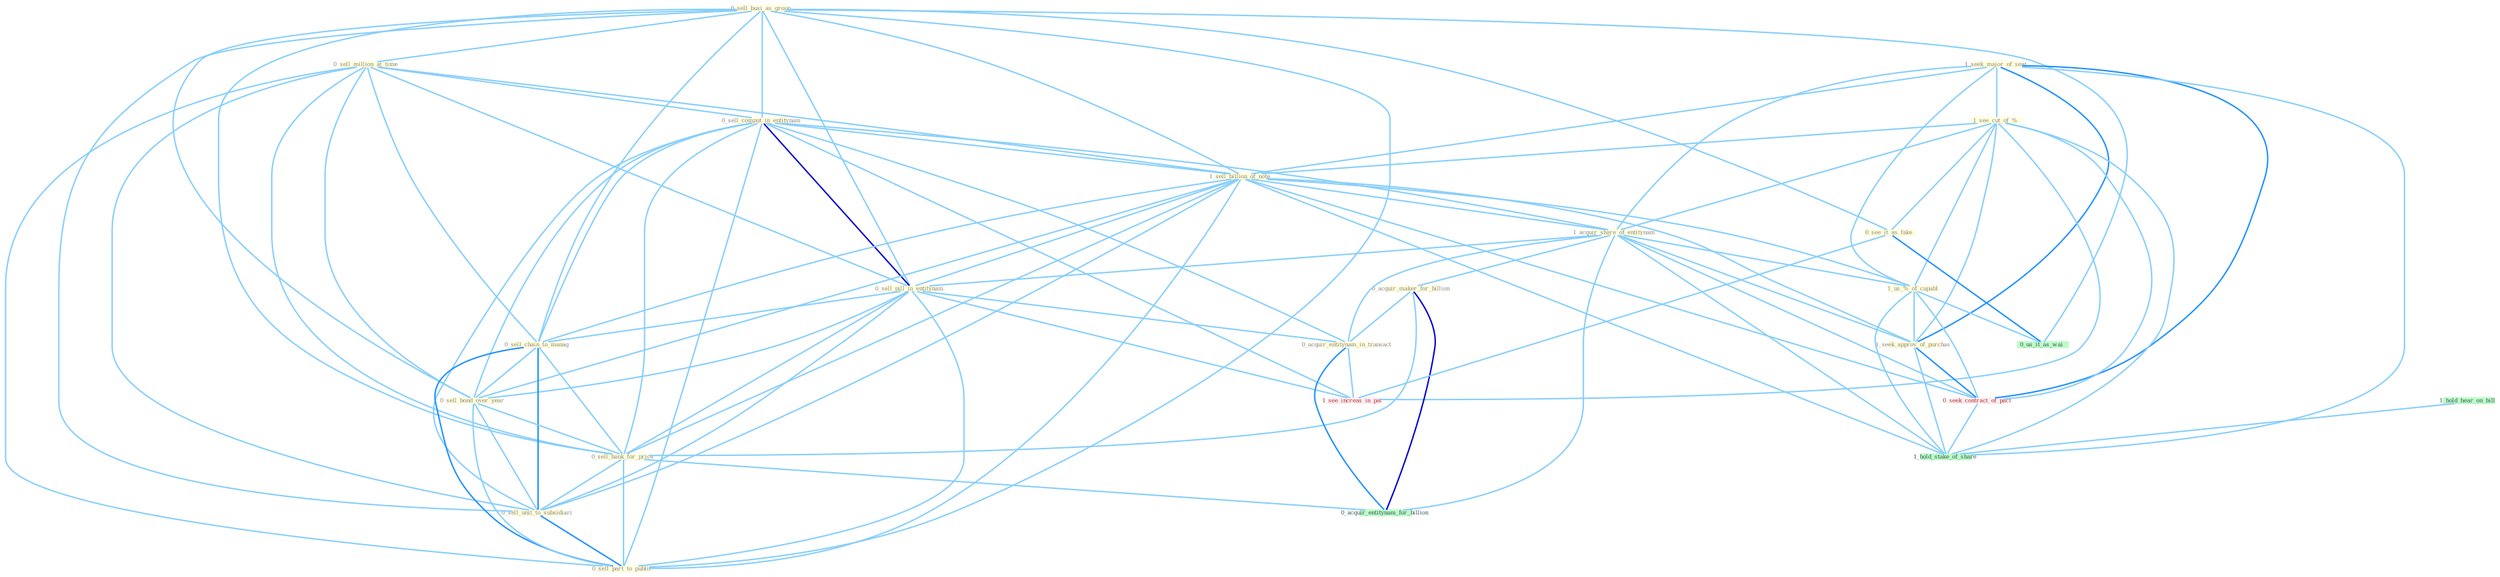 Graph G{ 
    node
    [shape=polygon,style=filled,width=.5,height=.06,color="#BDFCC9",fixedsize=true,fontsize=4,
    fontcolor="#2f4f4f"];
    {node
    [color="#ffffe0", fontcolor="#8b7d6b"] "0_sell_busi_as_group " "0_sell_million_at_time " "1_seek_major_of_seat " "1_see_cut_of_% " "0_sell_comput_in_entitynam " "1_sell_billion_of_note " "1_acquir_share_of_entitynam " "0_sell_pill_in_entitynam " "0_sell_chain_to_manag " "1_us_%_of_capabl " "0_acquir_maker_for_billion " "0_sell_bond_over_year " "0_sell_bank_for_price " "0_sell_unit_to_subsidiari " "0_acquir_entitynam_in_transact " "0_sell_part_to_public " "0_see_it_as_fake " "1_seek_approv_of_purchas "}
{node [color="#fff0f5", fontcolor="#b22222"] "0_seek_contract_of_pact " "1_see_increas_in_pai "}
edge [color="#B0E2FF"];

	"0_sell_busi_as_group " -- "0_sell_million_at_time " [w="1", color="#87cefa" ];
	"0_sell_busi_as_group " -- "0_sell_comput_in_entitynam " [w="1", color="#87cefa" ];
	"0_sell_busi_as_group " -- "1_sell_billion_of_note " [w="1", color="#87cefa" ];
	"0_sell_busi_as_group " -- "0_sell_pill_in_entitynam " [w="1", color="#87cefa" ];
	"0_sell_busi_as_group " -- "0_sell_chain_to_manag " [w="1", color="#87cefa" ];
	"0_sell_busi_as_group " -- "0_sell_bond_over_year " [w="1", color="#87cefa" ];
	"0_sell_busi_as_group " -- "0_sell_bank_for_price " [w="1", color="#87cefa" ];
	"0_sell_busi_as_group " -- "0_sell_unit_to_subsidiari " [w="1", color="#87cefa" ];
	"0_sell_busi_as_group " -- "0_sell_part_to_public " [w="1", color="#87cefa" ];
	"0_sell_busi_as_group " -- "0_see_it_as_fake " [w="1", color="#87cefa" ];
	"0_sell_busi_as_group " -- "0_us_it_as_wai " [w="1", color="#87cefa" ];
	"0_sell_million_at_time " -- "0_sell_comput_in_entitynam " [w="1", color="#87cefa" ];
	"0_sell_million_at_time " -- "1_sell_billion_of_note " [w="1", color="#87cefa" ];
	"0_sell_million_at_time " -- "0_sell_pill_in_entitynam " [w="1", color="#87cefa" ];
	"0_sell_million_at_time " -- "0_sell_chain_to_manag " [w="1", color="#87cefa" ];
	"0_sell_million_at_time " -- "0_sell_bond_over_year " [w="1", color="#87cefa" ];
	"0_sell_million_at_time " -- "0_sell_bank_for_price " [w="1", color="#87cefa" ];
	"0_sell_million_at_time " -- "0_sell_unit_to_subsidiari " [w="1", color="#87cefa" ];
	"0_sell_million_at_time " -- "0_sell_part_to_public " [w="1", color="#87cefa" ];
	"1_seek_major_of_seat " -- "1_see_cut_of_% " [w="1", color="#87cefa" ];
	"1_seek_major_of_seat " -- "1_sell_billion_of_note " [w="1", color="#87cefa" ];
	"1_seek_major_of_seat " -- "1_acquir_share_of_entitynam " [w="1", color="#87cefa" ];
	"1_seek_major_of_seat " -- "1_us_%_of_capabl " [w="1", color="#87cefa" ];
	"1_seek_major_of_seat " -- "1_seek_approv_of_purchas " [w="2", color="#1e90ff" , len=0.8];
	"1_seek_major_of_seat " -- "0_seek_contract_of_pact " [w="2", color="#1e90ff" , len=0.8];
	"1_seek_major_of_seat " -- "1_hold_stake_of_share " [w="1", color="#87cefa" ];
	"1_see_cut_of_% " -- "1_sell_billion_of_note " [w="1", color="#87cefa" ];
	"1_see_cut_of_% " -- "1_acquir_share_of_entitynam " [w="1", color="#87cefa" ];
	"1_see_cut_of_% " -- "1_us_%_of_capabl " [w="1", color="#87cefa" ];
	"1_see_cut_of_% " -- "0_see_it_as_fake " [w="1", color="#87cefa" ];
	"1_see_cut_of_% " -- "1_seek_approv_of_purchas " [w="1", color="#87cefa" ];
	"1_see_cut_of_% " -- "0_seek_contract_of_pact " [w="1", color="#87cefa" ];
	"1_see_cut_of_% " -- "1_see_increas_in_pai " [w="1", color="#87cefa" ];
	"1_see_cut_of_% " -- "1_hold_stake_of_share " [w="1", color="#87cefa" ];
	"0_sell_comput_in_entitynam " -- "1_sell_billion_of_note " [w="1", color="#87cefa" ];
	"0_sell_comput_in_entitynam " -- "1_acquir_share_of_entitynam " [w="1", color="#87cefa" ];
	"0_sell_comput_in_entitynam " -- "0_sell_pill_in_entitynam " [w="3", color="#0000cd" , len=0.6];
	"0_sell_comput_in_entitynam " -- "0_sell_chain_to_manag " [w="1", color="#87cefa" ];
	"0_sell_comput_in_entitynam " -- "0_sell_bond_over_year " [w="1", color="#87cefa" ];
	"0_sell_comput_in_entitynam " -- "0_sell_bank_for_price " [w="1", color="#87cefa" ];
	"0_sell_comput_in_entitynam " -- "0_sell_unit_to_subsidiari " [w="1", color="#87cefa" ];
	"0_sell_comput_in_entitynam " -- "0_acquir_entitynam_in_transact " [w="1", color="#87cefa" ];
	"0_sell_comput_in_entitynam " -- "0_sell_part_to_public " [w="1", color="#87cefa" ];
	"0_sell_comput_in_entitynam " -- "1_see_increas_in_pai " [w="1", color="#87cefa" ];
	"1_sell_billion_of_note " -- "1_acquir_share_of_entitynam " [w="1", color="#87cefa" ];
	"1_sell_billion_of_note " -- "0_sell_pill_in_entitynam " [w="1", color="#87cefa" ];
	"1_sell_billion_of_note " -- "0_sell_chain_to_manag " [w="1", color="#87cefa" ];
	"1_sell_billion_of_note " -- "1_us_%_of_capabl " [w="1", color="#87cefa" ];
	"1_sell_billion_of_note " -- "0_sell_bond_over_year " [w="1", color="#87cefa" ];
	"1_sell_billion_of_note " -- "0_sell_bank_for_price " [w="1", color="#87cefa" ];
	"1_sell_billion_of_note " -- "0_sell_unit_to_subsidiari " [w="1", color="#87cefa" ];
	"1_sell_billion_of_note " -- "0_sell_part_to_public " [w="1", color="#87cefa" ];
	"1_sell_billion_of_note " -- "1_seek_approv_of_purchas " [w="1", color="#87cefa" ];
	"1_sell_billion_of_note " -- "0_seek_contract_of_pact " [w="1", color="#87cefa" ];
	"1_sell_billion_of_note " -- "1_hold_stake_of_share " [w="1", color="#87cefa" ];
	"1_acquir_share_of_entitynam " -- "0_sell_pill_in_entitynam " [w="1", color="#87cefa" ];
	"1_acquir_share_of_entitynam " -- "1_us_%_of_capabl " [w="1", color="#87cefa" ];
	"1_acquir_share_of_entitynam " -- "0_acquir_maker_for_billion " [w="1", color="#87cefa" ];
	"1_acquir_share_of_entitynam " -- "0_acquir_entitynam_in_transact " [w="1", color="#87cefa" ];
	"1_acquir_share_of_entitynam " -- "1_seek_approv_of_purchas " [w="1", color="#87cefa" ];
	"1_acquir_share_of_entitynam " -- "0_seek_contract_of_pact " [w="1", color="#87cefa" ];
	"1_acquir_share_of_entitynam " -- "0_acquir_entitynam_for_billion " [w="1", color="#87cefa" ];
	"1_acquir_share_of_entitynam " -- "1_hold_stake_of_share " [w="1", color="#87cefa" ];
	"0_sell_pill_in_entitynam " -- "0_sell_chain_to_manag " [w="1", color="#87cefa" ];
	"0_sell_pill_in_entitynam " -- "0_sell_bond_over_year " [w="1", color="#87cefa" ];
	"0_sell_pill_in_entitynam " -- "0_sell_bank_for_price " [w="1", color="#87cefa" ];
	"0_sell_pill_in_entitynam " -- "0_sell_unit_to_subsidiari " [w="1", color="#87cefa" ];
	"0_sell_pill_in_entitynam " -- "0_acquir_entitynam_in_transact " [w="1", color="#87cefa" ];
	"0_sell_pill_in_entitynam " -- "0_sell_part_to_public " [w="1", color="#87cefa" ];
	"0_sell_pill_in_entitynam " -- "1_see_increas_in_pai " [w="1", color="#87cefa" ];
	"0_sell_chain_to_manag " -- "0_sell_bond_over_year " [w="1", color="#87cefa" ];
	"0_sell_chain_to_manag " -- "0_sell_bank_for_price " [w="1", color="#87cefa" ];
	"0_sell_chain_to_manag " -- "0_sell_unit_to_subsidiari " [w="2", color="#1e90ff" , len=0.8];
	"0_sell_chain_to_manag " -- "0_sell_part_to_public " [w="2", color="#1e90ff" , len=0.8];
	"1_us_%_of_capabl " -- "1_seek_approv_of_purchas " [w="1", color="#87cefa" ];
	"1_us_%_of_capabl " -- "0_seek_contract_of_pact " [w="1", color="#87cefa" ];
	"1_us_%_of_capabl " -- "0_us_it_as_wai " [w="1", color="#87cefa" ];
	"1_us_%_of_capabl " -- "1_hold_stake_of_share " [w="1", color="#87cefa" ];
	"0_acquir_maker_for_billion " -- "0_sell_bank_for_price " [w="1", color="#87cefa" ];
	"0_acquir_maker_for_billion " -- "0_acquir_entitynam_in_transact " [w="1", color="#87cefa" ];
	"0_acquir_maker_for_billion " -- "0_acquir_entitynam_for_billion " [w="3", color="#0000cd" , len=0.6];
	"0_sell_bond_over_year " -- "0_sell_bank_for_price " [w="1", color="#87cefa" ];
	"0_sell_bond_over_year " -- "0_sell_unit_to_subsidiari " [w="1", color="#87cefa" ];
	"0_sell_bond_over_year " -- "0_sell_part_to_public " [w="1", color="#87cefa" ];
	"0_sell_bank_for_price " -- "0_sell_unit_to_subsidiari " [w="1", color="#87cefa" ];
	"0_sell_bank_for_price " -- "0_sell_part_to_public " [w="1", color="#87cefa" ];
	"0_sell_bank_for_price " -- "0_acquir_entitynam_for_billion " [w="1", color="#87cefa" ];
	"0_sell_unit_to_subsidiari " -- "0_sell_part_to_public " [w="2", color="#1e90ff" , len=0.8];
	"0_acquir_entitynam_in_transact " -- "0_acquir_entitynam_for_billion " [w="2", color="#1e90ff" , len=0.8];
	"0_acquir_entitynam_in_transact " -- "1_see_increas_in_pai " [w="1", color="#87cefa" ];
	"0_see_it_as_fake " -- "0_us_it_as_wai " [w="2", color="#1e90ff" , len=0.8];
	"0_see_it_as_fake " -- "1_see_increas_in_pai " [w="1", color="#87cefa" ];
	"1_seek_approv_of_purchas " -- "0_seek_contract_of_pact " [w="2", color="#1e90ff" , len=0.8];
	"1_seek_approv_of_purchas " -- "1_hold_stake_of_share " [w="1", color="#87cefa" ];
	"0_seek_contract_of_pact " -- "1_hold_stake_of_share " [w="1", color="#87cefa" ];
	"1_hold_hear_on_bill " -- "1_hold_stake_of_share " [w="1", color="#87cefa" ];
}